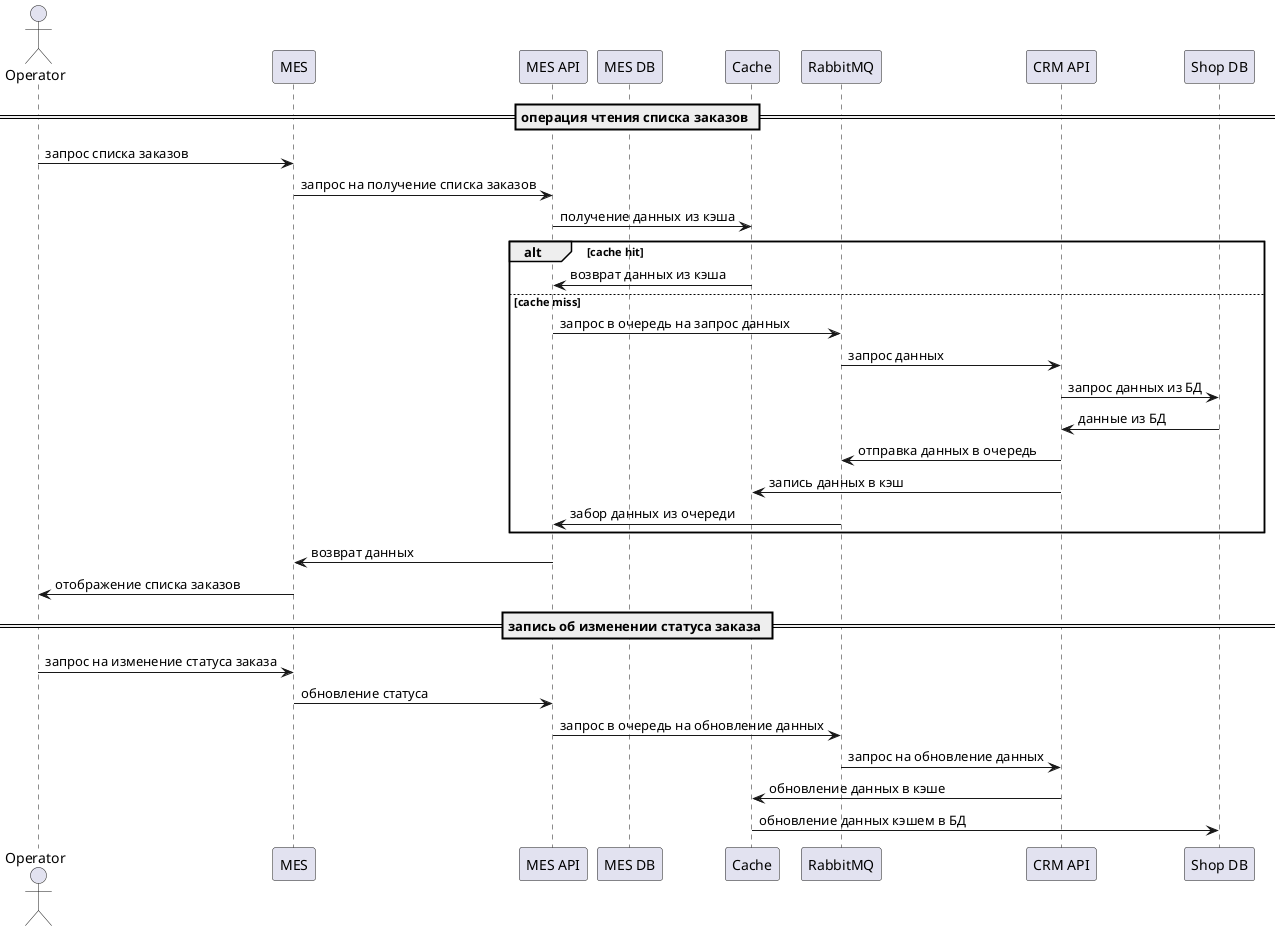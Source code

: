 @startuml

actor "Operator" as operator

participant "MES" as mes
participant "MES API" as mesapi
participant "MES DB" as mesdb

participant "Cache" as cache
participant "RabbitMQ" as rabbitMQ

participant "CRM API" as crmapi
participant "Shop DB" as shodb

== операция чтения списка заказов ==

operator -> mes : запрос списка заказов 
mes -> mesapi : запрос на получение списка заказов 
mesapi -> cache : получение данных из кэша

alt cache hit
    cache -> mesapi : возврат данных из кэша
else cache miss    
    mesapi -> rabbitMQ : запрос в очередь на запрос данных
    rabbitMQ -> crmapi : запрос данных
    crmapi -> shodb : запрос данных из БД
    shodb -> crmapi : данные из БД
    crmapi -> rabbitMQ : отправка данных в очередь
    crmapi -> cache : запись данных в кэш
    rabbitMQ -> mesapi : забор данных из очереди      
end
mesapi -> mes : возврат данных  
mes -> operator : отображение списка заказов

== запись об изменении статуса заказа ==

operator -> mes : запрос на изменение статуса заказа
mes -> mesapi : обновление статуса
mesapi -> rabbitMQ : запрос в очередь на обновление данных
rabbitMQ -> crmapi : запрос на обновление данных
crmapi -> cache : обновление данных в кэше
cache -> shodb : обновление данных кэшем в БД


@enduml